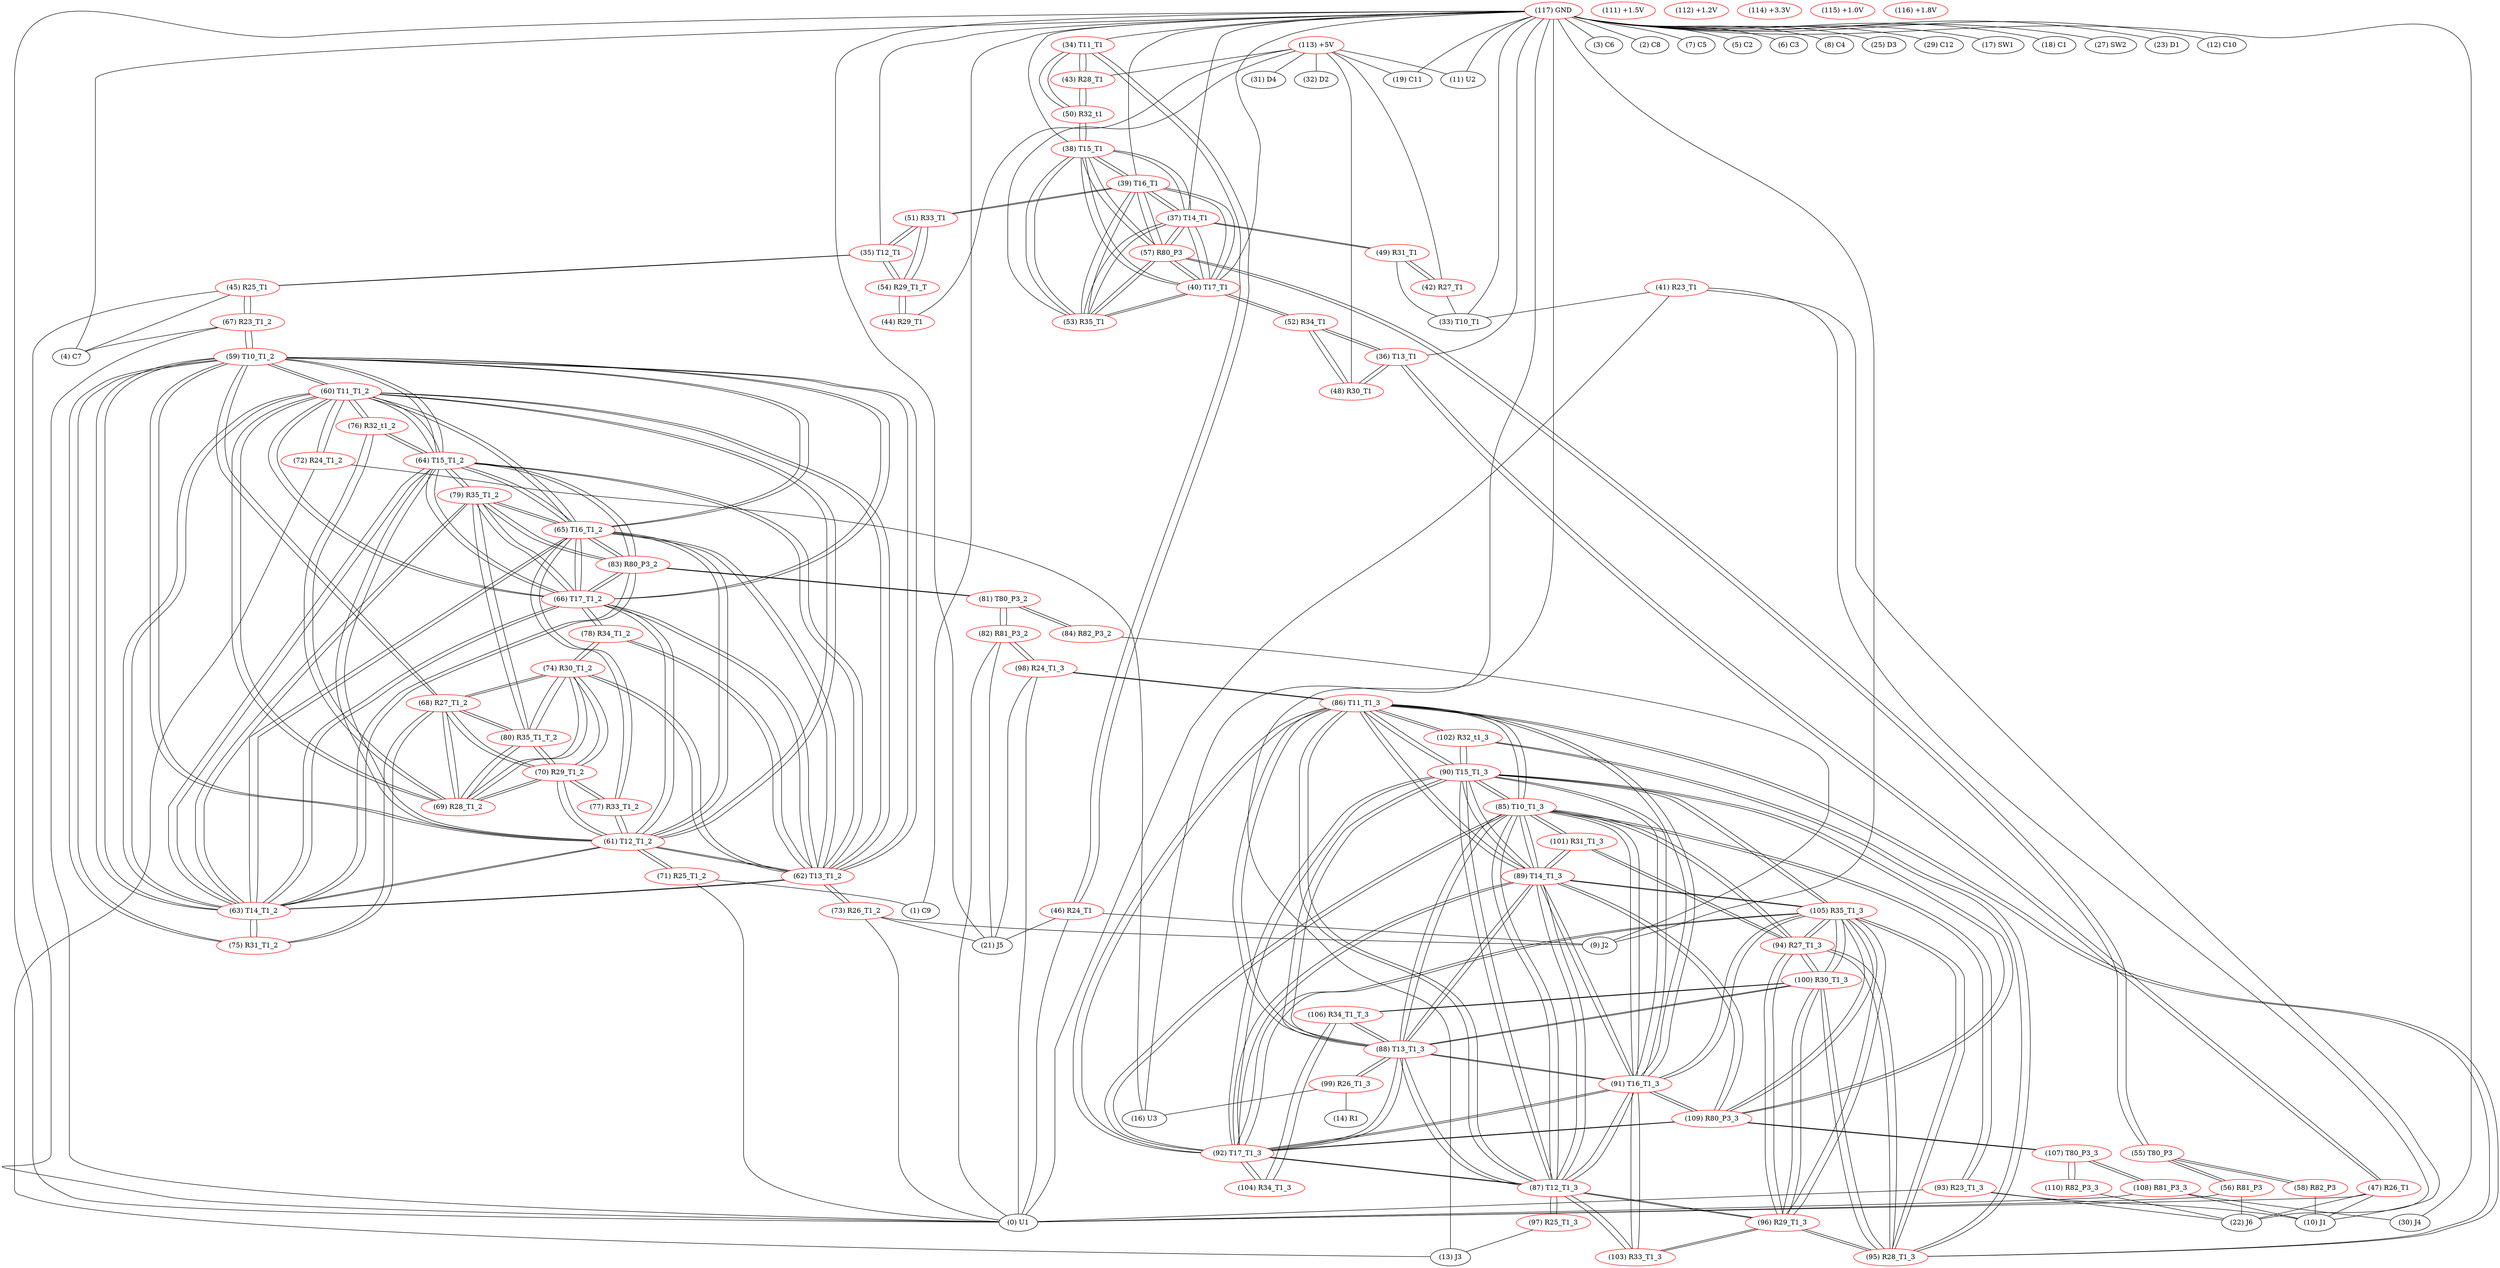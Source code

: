 graph {
	34 [label="(34) T11_T1" color=red]
	46 [label="(46) R24_T1"]
	43 [label="(43) R28_T1"]
	50 [label="(50) R32_t1"]
	35 [label="(35) T12_T1" color=red]
	51 [label="(51) R33_T1"]
	54 [label="(54) R29_T1_T"]
	45 [label="(45) R25_T1"]
	36 [label="(36) T13_T1" color=red]
	48 [label="(48) R30_T1"]
	52 [label="(52) R34_T1"]
	47 [label="(47) R26_T1"]
	37 [label="(37) T14_T1" color=red]
	49 [label="(49) R31_T1"]
	57 [label="(57) R80_P3"]
	40 [label="(40) T17_T1"]
	53 [label="(53) R35_T1"]
	39 [label="(39) T16_T1"]
	38 [label="(38) T15_T1"]
	38 [label="(38) T15_T1" color=red]
	50 [label="(50) R32_t1"]
	57 [label="(57) R80_P3"]
	40 [label="(40) T17_T1"]
	53 [label="(53) R35_T1"]
	39 [label="(39) T16_T1"]
	37 [label="(37) T14_T1"]
	39 [label="(39) T16_T1" color=red]
	51 [label="(51) R33_T1"]
	57 [label="(57) R80_P3"]
	40 [label="(40) T17_T1"]
	53 [label="(53) R35_T1"]
	38 [label="(38) T15_T1"]
	37 [label="(37) T14_T1"]
	40 [label="(40) T17_T1" color=red]
	52 [label="(52) R34_T1"]
	57 [label="(57) R80_P3"]
	53 [label="(53) R35_T1"]
	39 [label="(39) T16_T1"]
	38 [label="(38) T15_T1"]
	37 [label="(37) T14_T1"]
	41 [label="(41) R23_T1" color=red]
	22 [label="(22) J6"]
	10 [label="(10) J1"]
	0 [label="(0) U1"]
	33 [label="(33) T10_T1"]
	42 [label="(42) R27_T1" color=red]
	33 [label="(33) T10_T1"]
	49 [label="(49) R31_T1"]
	43 [label="(43) R28_T1" color=red]
	34 [label="(34) T11_T1"]
	50 [label="(50) R32_t1"]
	44 [label="(44) R29_T1" color=red]
	54 [label="(54) R29_T1_T"]
	45 [label="(45) R25_T1" color=red]
	4 [label="(4) C7"]
	0 [label="(0) U1"]
	67 [label="(67) R23_T1_2"]
	35 [label="(35) T12_T1"]
	46 [label="(46) R24_T1" color=red]
	0 [label="(0) U1"]
	21 [label="(21) J5"]
	9 [label="(9) J2"]
	34 [label="(34) T11_T1"]
	47 [label="(47) R26_T1" color=red]
	0 [label="(0) U1"]
	22 [label="(22) J6"]
	10 [label="(10) J1"]
	36 [label="(36) T13_T1"]
	48 [label="(48) R30_T1" color=red]
	52 [label="(52) R34_T1"]
	36 [label="(36) T13_T1"]
	49 [label="(49) R31_T1" color=red]
	33 [label="(33) T10_T1"]
	42 [label="(42) R27_T1"]
	37 [label="(37) T14_T1"]
	50 [label="(50) R32_t1" color=red]
	38 [label="(38) T15_T1"]
	34 [label="(34) T11_T1"]
	43 [label="(43) R28_T1"]
	51 [label="(51) R33_T1" color=red]
	39 [label="(39) T16_T1"]
	54 [label="(54) R29_T1_T"]
	35 [label="(35) T12_T1"]
	52 [label="(52) R34_T1" color=red]
	40 [label="(40) T17_T1"]
	48 [label="(48) R30_T1"]
	36 [label="(36) T13_T1"]
	53 [label="(53) R35_T1" color=red]
	57 [label="(57) R80_P3"]
	40 [label="(40) T17_T1"]
	39 [label="(39) T16_T1"]
	38 [label="(38) T15_T1"]
	37 [label="(37) T14_T1"]
	54 [label="(54) R29_T1_T" color=red]
	51 [label="(51) R33_T1"]
	35 [label="(35) T12_T1"]
	44 [label="(44) R29_T1"]
	55 [label="(55) T80_P3" color=red]
	56 [label="(56) R81_P3"]
	58 [label="(58) R82_P3"]
	57 [label="(57) R80_P3"]
	56 [label="(56) R81_P3" color=red]
	0 [label="(0) U1"]
	22 [label="(22) J6"]
	55 [label="(55) T80_P3"]
	57 [label="(57) R80_P3" color=red]
	40 [label="(40) T17_T1"]
	53 [label="(53) R35_T1"]
	39 [label="(39) T16_T1"]
	38 [label="(38) T15_T1"]
	37 [label="(37) T14_T1"]
	55 [label="(55) T80_P3"]
	58 [label="(58) R82_P3" color=red]
	10 [label="(10) J1"]
	55 [label="(55) T80_P3"]
	59 [label="(59) T10_T1_2" color=red]
	67 [label="(67) R23_T1_2"]
	75 [label="(75) R31_T1_2"]
	68 [label="(68) R27_T1_2"]
	65 [label="(65) T16_T1_2"]
	66 [label="(66) T17_T1_2"]
	64 [label="(64) T15_T1_2"]
	61 [label="(61) T12_T1_2"]
	63 [label="(63) T14_T1_2"]
	62 [label="(62) T13_T1_2"]
	60 [label="(60) T11_T1_2"]
	60 [label="(60) T11_T1_2" color=red]
	72 [label="(72) R24_T1_2"]
	69 [label="(69) R28_T1_2"]
	76 [label="(76) R32_t1_2"]
	59 [label="(59) T10_T1_2"]
	65 [label="(65) T16_T1_2"]
	66 [label="(66) T17_T1_2"]
	64 [label="(64) T15_T1_2"]
	61 [label="(61) T12_T1_2"]
	63 [label="(63) T14_T1_2"]
	62 [label="(62) T13_T1_2"]
	61 [label="(61) T12_T1_2" color=red]
	77 [label="(77) R33_T1_2"]
	70 [label="(70) R29_T1_2"]
	71 [label="(71) R25_T1_2"]
	59 [label="(59) T10_T1_2"]
	65 [label="(65) T16_T1_2"]
	66 [label="(66) T17_T1_2"]
	64 [label="(64) T15_T1_2"]
	63 [label="(63) T14_T1_2"]
	62 [label="(62) T13_T1_2"]
	60 [label="(60) T11_T1_2"]
	62 [label="(62) T13_T1_2" color=red]
	74 [label="(74) R30_T1_2"]
	78 [label="(78) R34_T1_2"]
	73 [label="(73) R26_T1_2"]
	59 [label="(59) T10_T1_2"]
	65 [label="(65) T16_T1_2"]
	66 [label="(66) T17_T1_2"]
	64 [label="(64) T15_T1_2"]
	61 [label="(61) T12_T1_2"]
	63 [label="(63) T14_T1_2"]
	60 [label="(60) T11_T1_2"]
	63 [label="(63) T14_T1_2" color=red]
	59 [label="(59) T10_T1_2"]
	65 [label="(65) T16_T1_2"]
	66 [label="(66) T17_T1_2"]
	64 [label="(64) T15_T1_2"]
	61 [label="(61) T12_T1_2"]
	62 [label="(62) T13_T1_2"]
	60 [label="(60) T11_T1_2"]
	75 [label="(75) R31_T1_2"]
	83 [label="(83) R80_P3_2"]
	79 [label="(79) R35_T1_2"]
	64 [label="(64) T15_T1_2" color=red]
	76 [label="(76) R32_t1_2"]
	59 [label="(59) T10_T1_2"]
	65 [label="(65) T16_T1_2"]
	66 [label="(66) T17_T1_2"]
	61 [label="(61) T12_T1_2"]
	63 [label="(63) T14_T1_2"]
	62 [label="(62) T13_T1_2"]
	60 [label="(60) T11_T1_2"]
	83 [label="(83) R80_P3_2"]
	79 [label="(79) R35_T1_2"]
	65 [label="(65) T16_T1_2" color=red]
	77 [label="(77) R33_T1_2"]
	59 [label="(59) T10_T1_2"]
	66 [label="(66) T17_T1_2"]
	64 [label="(64) T15_T1_2"]
	61 [label="(61) T12_T1_2"]
	63 [label="(63) T14_T1_2"]
	62 [label="(62) T13_T1_2"]
	60 [label="(60) T11_T1_2"]
	83 [label="(83) R80_P3_2"]
	79 [label="(79) R35_T1_2"]
	66 [label="(66) T17_T1_2" color=red]
	78 [label="(78) R34_T1_2"]
	59 [label="(59) T10_T1_2"]
	65 [label="(65) T16_T1_2"]
	64 [label="(64) T15_T1_2"]
	61 [label="(61) T12_T1_2"]
	63 [label="(63) T14_T1_2"]
	62 [label="(62) T13_T1_2"]
	60 [label="(60) T11_T1_2"]
	83 [label="(83) R80_P3_2"]
	79 [label="(79) R35_T1_2"]
	67 [label="(67) R23_T1_2" color=red]
	4 [label="(4) C7"]
	0 [label="(0) U1"]
	45 [label="(45) R25_T1"]
	59 [label="(59) T10_T1_2"]
	68 [label="(68) R27_T1_2" color=red]
	74 [label="(74) R30_T1_2"]
	80 [label="(80) R35_T1_T_2"]
	70 [label="(70) R29_T1_2"]
	69 [label="(69) R28_T1_2"]
	59 [label="(59) T10_T1_2"]
	75 [label="(75) R31_T1_2"]
	69 [label="(69) R28_T1_2" color=red]
	74 [label="(74) R30_T1_2"]
	80 [label="(80) R35_T1_T_2"]
	70 [label="(70) R29_T1_2"]
	68 [label="(68) R27_T1_2"]
	60 [label="(60) T11_T1_2"]
	76 [label="(76) R32_t1_2"]
	70 [label="(70) R29_T1_2" color=red]
	74 [label="(74) R30_T1_2"]
	80 [label="(80) R35_T1_T_2"]
	69 [label="(69) R28_T1_2"]
	68 [label="(68) R27_T1_2"]
	77 [label="(77) R33_T1_2"]
	61 [label="(61) T12_T1_2"]
	71 [label="(71) R25_T1_2" color=red]
	1 [label="(1) C9"]
	0 [label="(0) U1"]
	61 [label="(61) T12_T1_2"]
	72 [label="(72) R24_T1_2" color=red]
	13 [label="(13) J3"]
	16 [label="(16) U3"]
	60 [label="(60) T11_T1_2"]
	73 [label="(73) R26_T1_2" color=red]
	0 [label="(0) U1"]
	21 [label="(21) J5"]
	9 [label="(9) J2"]
	62 [label="(62) T13_T1_2"]
	74 [label="(74) R30_T1_2" color=red]
	80 [label="(80) R35_T1_T_2"]
	70 [label="(70) R29_T1_2"]
	69 [label="(69) R28_T1_2"]
	68 [label="(68) R27_T1_2"]
	78 [label="(78) R34_T1_2"]
	62 [label="(62) T13_T1_2"]
	75 [label="(75) R31_T1_2" color=red]
	59 [label="(59) T10_T1_2"]
	68 [label="(68) R27_T1_2"]
	63 [label="(63) T14_T1_2"]
	76 [label="(76) R32_t1_2" color=red]
	64 [label="(64) T15_T1_2"]
	60 [label="(60) T11_T1_2"]
	69 [label="(69) R28_T1_2"]
	77 [label="(77) R33_T1_2" color=red]
	65 [label="(65) T16_T1_2"]
	70 [label="(70) R29_T1_2"]
	61 [label="(61) T12_T1_2"]
	78 [label="(78) R34_T1_2" color=red]
	66 [label="(66) T17_T1_2"]
	74 [label="(74) R30_T1_2"]
	62 [label="(62) T13_T1_2"]
	79 [label="(79) R35_T1_2" color=red]
	80 [label="(80) R35_T1_T_2"]
	83 [label="(83) R80_P3_2"]
	66 [label="(66) T17_T1_2"]
	65 [label="(65) T16_T1_2"]
	64 [label="(64) T15_T1_2"]
	63 [label="(63) T14_T1_2"]
	80 [label="(80) R35_T1_T_2" color=red]
	74 [label="(74) R30_T1_2"]
	70 [label="(70) R29_T1_2"]
	69 [label="(69) R28_T1_2"]
	68 [label="(68) R27_T1_2"]
	79 [label="(79) R35_T1_2"]
	81 [label="(81) T80_P3_2" color=red]
	82 [label="(82) R81_P3_2"]
	84 [label="(84) R82_P3_2"]
	83 [label="(83) R80_P3_2"]
	82 [label="(82) R81_P3_2" color=red]
	21 [label="(21) J5"]
	0 [label="(0) U1"]
	98 [label="(98) R24_T1_3"]
	81 [label="(81) T80_P3_2"]
	83 [label="(83) R80_P3_2" color=red]
	66 [label="(66) T17_T1_2"]
	79 [label="(79) R35_T1_2"]
	65 [label="(65) T16_T1_2"]
	64 [label="(64) T15_T1_2"]
	63 [label="(63) T14_T1_2"]
	81 [label="(81) T80_P3_2"]
	84 [label="(84) R82_P3_2" color=red]
	9 [label="(9) J2"]
	81 [label="(81) T80_P3_2"]
	85 [label="(85) T10_T1_3" color=red]
	93 [label="(93) R23_T1_3"]
	101 [label="(101) R31_T1_3"]
	94 [label="(94) R27_T1_3"]
	91 [label="(91) T16_T1_3"]
	92 [label="(92) T17_T1_3"]
	90 [label="(90) T15_T1_3"]
	87 [label="(87) T12_T1_3"]
	89 [label="(89) T14_T1_3"]
	88 [label="(88) T13_T1_3"]
	86 [label="(86) T11_T1_3"]
	86 [label="(86) T11_T1_3" color=red]
	98 [label="(98) R24_T1_3"]
	95 [label="(95) R28_T1_3"]
	102 [label="(102) R32_t1_3"]
	85 [label="(85) T10_T1_3"]
	91 [label="(91) T16_T1_3"]
	92 [label="(92) T17_T1_3"]
	90 [label="(90) T15_T1_3"]
	87 [label="(87) T12_T1_3"]
	89 [label="(89) T14_T1_3"]
	88 [label="(88) T13_T1_3"]
	87 [label="(87) T12_T1_3" color=red]
	103 [label="(103) R33_T1_3"]
	96 [label="(96) R29_T1_3"]
	97 [label="(97) R25_T1_3"]
	85 [label="(85) T10_T1_3"]
	91 [label="(91) T16_T1_3"]
	92 [label="(92) T17_T1_3"]
	90 [label="(90) T15_T1_3"]
	89 [label="(89) T14_T1_3"]
	88 [label="(88) T13_T1_3"]
	86 [label="(86) T11_T1_3"]
	88 [label="(88) T13_T1_3" color=red]
	100 [label="(100) R30_T1_3"]
	106 [label="(106) R34_T1_T_3"]
	99 [label="(99) R26_T1_3"]
	85 [label="(85) T10_T1_3"]
	91 [label="(91) T16_T1_3"]
	92 [label="(92) T17_T1_3"]
	90 [label="(90) T15_T1_3"]
	87 [label="(87) T12_T1_3"]
	89 [label="(89) T14_T1_3"]
	86 [label="(86) T11_T1_3"]
	89 [label="(89) T14_T1_3" color=red]
	85 [label="(85) T10_T1_3"]
	91 [label="(91) T16_T1_3"]
	92 [label="(92) T17_T1_3"]
	90 [label="(90) T15_T1_3"]
	87 [label="(87) T12_T1_3"]
	88 [label="(88) T13_T1_3"]
	86 [label="(86) T11_T1_3"]
	101 [label="(101) R31_T1_3"]
	109 [label="(109) R80_P3_3"]
	105 [label="(105) R35_T1_3"]
	90 [label="(90) T15_T1_3" color=red]
	102 [label="(102) R32_t1_3"]
	85 [label="(85) T10_T1_3"]
	91 [label="(91) T16_T1_3"]
	92 [label="(92) T17_T1_3"]
	87 [label="(87) T12_T1_3"]
	89 [label="(89) T14_T1_3"]
	88 [label="(88) T13_T1_3"]
	86 [label="(86) T11_T1_3"]
	109 [label="(109) R80_P3_3"]
	105 [label="(105) R35_T1_3"]
	91 [label="(91) T16_T1_3" color=red]
	103 [label="(103) R33_T1_3"]
	85 [label="(85) T10_T1_3"]
	92 [label="(92) T17_T1_3"]
	90 [label="(90) T15_T1_3"]
	87 [label="(87) T12_T1_3"]
	89 [label="(89) T14_T1_3"]
	88 [label="(88) T13_T1_3"]
	86 [label="(86) T11_T1_3"]
	109 [label="(109) R80_P3_3"]
	105 [label="(105) R35_T1_3"]
	92 [label="(92) T17_T1_3" color=red]
	104 [label="(104) R34_T1_3"]
	85 [label="(85) T10_T1_3"]
	91 [label="(91) T16_T1_3"]
	90 [label="(90) T15_T1_3"]
	87 [label="(87) T12_T1_3"]
	89 [label="(89) T14_T1_3"]
	88 [label="(88) T13_T1_3"]
	86 [label="(86) T11_T1_3"]
	109 [label="(109) R80_P3_3"]
	105 [label="(105) R35_T1_3"]
	93 [label="(93) R23_T1_3" color=red]
	22 [label="(22) J6"]
	0 [label="(0) U1"]
	10 [label="(10) J1"]
	85 [label="(85) T10_T1_3"]
	94 [label="(94) R27_T1_3" color=red]
	100 [label="(100) R30_T1_3"]
	105 [label="(105) R35_T1_3"]
	96 [label="(96) R29_T1_3"]
	95 [label="(95) R28_T1_3"]
	85 [label="(85) T10_T1_3"]
	101 [label="(101) R31_T1_3"]
	95 [label="(95) R28_T1_3" color=red]
	100 [label="(100) R30_T1_3"]
	105 [label="(105) R35_T1_3"]
	96 [label="(96) R29_T1_3"]
	94 [label="(94) R27_T1_3"]
	86 [label="(86) T11_T1_3"]
	102 [label="(102) R32_t1_3"]
	96 [label="(96) R29_T1_3" color=red]
	100 [label="(100) R30_T1_3"]
	105 [label="(105) R35_T1_3"]
	95 [label="(95) R28_T1_3"]
	94 [label="(94) R27_T1_3"]
	103 [label="(103) R33_T1_3"]
	87 [label="(87) T12_T1_3"]
	97 [label="(97) R25_T1_3" color=red]
	13 [label="(13) J3"]
	87 [label="(87) T12_T1_3"]
	98 [label="(98) R24_T1_3" color=red]
	82 [label="(82) R81_P3_2"]
	21 [label="(21) J5"]
	0 [label="(0) U1"]
	86 [label="(86) T11_T1_3"]
	99 [label="(99) R26_T1_3" color=red]
	16 [label="(16) U3"]
	14 [label="(14) R1"]
	88 [label="(88) T13_T1_3"]
	100 [label="(100) R30_T1_3" color=red]
	105 [label="(105) R35_T1_3"]
	96 [label="(96) R29_T1_3"]
	95 [label="(95) R28_T1_3"]
	94 [label="(94) R27_T1_3"]
	106 [label="(106) R34_T1_T_3"]
	88 [label="(88) T13_T1_3"]
	101 [label="(101) R31_T1_3" color=red]
	85 [label="(85) T10_T1_3"]
	94 [label="(94) R27_T1_3"]
	89 [label="(89) T14_T1_3"]
	102 [label="(102) R32_t1_3" color=red]
	90 [label="(90) T15_T1_3"]
	86 [label="(86) T11_T1_3"]
	95 [label="(95) R28_T1_3"]
	103 [label="(103) R33_T1_3" color=red]
	91 [label="(91) T16_T1_3"]
	96 [label="(96) R29_T1_3"]
	87 [label="(87) T12_T1_3"]
	104 [label="(104) R34_T1_3" color=red]
	92 [label="(92) T17_T1_3"]
	106 [label="(106) R34_T1_T_3"]
	105 [label="(105) R35_T1_3" color=red]
	100 [label="(100) R30_T1_3"]
	96 [label="(96) R29_T1_3"]
	95 [label="(95) R28_T1_3"]
	94 [label="(94) R27_T1_3"]
	109 [label="(109) R80_P3_3"]
	92 [label="(92) T17_T1_3"]
	91 [label="(91) T16_T1_3"]
	90 [label="(90) T15_T1_3"]
	89 [label="(89) T14_T1_3"]
	106 [label="(106) R34_T1_T_3" color=red]
	100 [label="(100) R30_T1_3"]
	88 [label="(88) T13_T1_3"]
	104 [label="(104) R34_T1_3"]
	107 [label="(107) T80_P3_3" color=red]
	108 [label="(108) R81_P3_3"]
	110 [label="(110) R82_P3_3"]
	109 [label="(109) R80_P3_3"]
	108 [label="(108) R81_P3_3" color=red]
	30 [label="(30) J4"]
	10 [label="(10) J1"]
	0 [label="(0) U1"]
	107 [label="(107) T80_P3_3"]
	109 [label="(109) R80_P3_3" color=red]
	92 [label="(92) T17_T1_3"]
	105 [label="(105) R35_T1_3"]
	91 [label="(91) T16_T1_3"]
	90 [label="(90) T15_T1_3"]
	89 [label="(89) T14_T1_3"]
	107 [label="(107) T80_P3_3"]
	110 [label="(110) R82_P3_3" color=red]
	22 [label="(22) J6"]
	107 [label="(107) T80_P3_3"]
	111 [label="(111) +1.5V" color=red]
	112 [label="(112) +1.2V" color=red]
	113 [label="(113) +5V" color=red]
	19 [label="(19) C11"]
	32 [label="(32) D2"]
	31 [label="(31) D4"]
	11 [label="(11) U2"]
	48 [label="(48) R30_T1"]
	53 [label="(53) R35_T1"]
	44 [label="(44) R29_T1"]
	43 [label="(43) R28_T1"]
	42 [label="(42) R27_T1"]
	114 [label="(114) +3.3V" color=red]
	115 [label="(115) +1.0V" color=red]
	116 [label="(116) +1.8V" color=red]
	117 [label="(117) GND" color=red]
	3 [label="(3) C6"]
	2 [label="(2) C8"]
	1 [label="(1) C9"]
	21 [label="(21) J5"]
	7 [label="(7) C5"]
	0 [label="(0) U1"]
	4 [label="(4) C7"]
	5 [label="(5) C2"]
	6 [label="(6) C3"]
	8 [label="(8) C4"]
	25 [label="(25) D3"]
	29 [label="(29) C12"]
	30 [label="(30) J4"]
	17 [label="(17) SW1"]
	18 [label="(18) C1"]
	19 [label="(19) C11"]
	9 [label="(9) J2"]
	27 [label="(27) SW2"]
	23 [label="(23) D1"]
	13 [label="(13) J3"]
	11 [label="(11) U2"]
	16 [label="(16) U3"]
	12 [label="(12) C10"]
	33 [label="(33) T10_T1"]
	39 [label="(39) T16_T1"]
	40 [label="(40) T17_T1"]
	38 [label="(38) T15_T1"]
	35 [label="(35) T12_T1"]
	37 [label="(37) T14_T1"]
	36 [label="(36) T13_T1"]
	34 [label="(34) T11_T1"]
	34 -- 46
	34 -- 43
	34 -- 50
	35 -- 51
	35 -- 54
	35 -- 45
	36 -- 48
	36 -- 52
	36 -- 47
	37 -- 49
	37 -- 57
	37 -- 40
	37 -- 53
	37 -- 39
	37 -- 38
	38 -- 50
	38 -- 57
	38 -- 40
	38 -- 53
	38 -- 39
	38 -- 37
	39 -- 51
	39 -- 57
	39 -- 40
	39 -- 53
	39 -- 38
	39 -- 37
	40 -- 52
	40 -- 57
	40 -- 53
	40 -- 39
	40 -- 38
	40 -- 37
	41 -- 22
	41 -- 10
	41 -- 0
	41 -- 33
	42 -- 33
	42 -- 49
	43 -- 34
	43 -- 50
	44 -- 54
	45 -- 4
	45 -- 0
	45 -- 67
	45 -- 35
	46 -- 0
	46 -- 21
	46 -- 9
	46 -- 34
	47 -- 0
	47 -- 22
	47 -- 10
	47 -- 36
	48 -- 52
	48 -- 36
	49 -- 33
	49 -- 42
	49 -- 37
	50 -- 38
	50 -- 34
	50 -- 43
	51 -- 39
	51 -- 54
	51 -- 35
	52 -- 40
	52 -- 48
	52 -- 36
	53 -- 57
	53 -- 40
	53 -- 39
	53 -- 38
	53 -- 37
	54 -- 51
	54 -- 35
	54 -- 44
	55 -- 56
	55 -- 58
	55 -- 57
	56 -- 0
	56 -- 22
	56 -- 55
	57 -- 40
	57 -- 53
	57 -- 39
	57 -- 38
	57 -- 37
	57 -- 55
	58 -- 10
	58 -- 55
	59 -- 67
	59 -- 75
	59 -- 68
	59 -- 65
	59 -- 66
	59 -- 64
	59 -- 61
	59 -- 63
	59 -- 62
	59 -- 60
	60 -- 72
	60 -- 69
	60 -- 76
	60 -- 59
	60 -- 65
	60 -- 66
	60 -- 64
	60 -- 61
	60 -- 63
	60 -- 62
	61 -- 77
	61 -- 70
	61 -- 71
	61 -- 59
	61 -- 65
	61 -- 66
	61 -- 64
	61 -- 63
	61 -- 62
	61 -- 60
	62 -- 74
	62 -- 78
	62 -- 73
	62 -- 59
	62 -- 65
	62 -- 66
	62 -- 64
	62 -- 61
	62 -- 63
	62 -- 60
	63 -- 59
	63 -- 65
	63 -- 66
	63 -- 64
	63 -- 61
	63 -- 62
	63 -- 60
	63 -- 75
	63 -- 83
	63 -- 79
	64 -- 76
	64 -- 59
	64 -- 65
	64 -- 66
	64 -- 61
	64 -- 63
	64 -- 62
	64 -- 60
	64 -- 83
	64 -- 79
	65 -- 77
	65 -- 59
	65 -- 66
	65 -- 64
	65 -- 61
	65 -- 63
	65 -- 62
	65 -- 60
	65 -- 83
	65 -- 79
	66 -- 78
	66 -- 59
	66 -- 65
	66 -- 64
	66 -- 61
	66 -- 63
	66 -- 62
	66 -- 60
	66 -- 83
	66 -- 79
	67 -- 4
	67 -- 0
	67 -- 45
	67 -- 59
	68 -- 74
	68 -- 80
	68 -- 70
	68 -- 69
	68 -- 59
	68 -- 75
	69 -- 74
	69 -- 80
	69 -- 70
	69 -- 68
	69 -- 60
	69 -- 76
	70 -- 74
	70 -- 80
	70 -- 69
	70 -- 68
	70 -- 77
	70 -- 61
	71 -- 1
	71 -- 0
	71 -- 61
	72 -- 13
	72 -- 16
	72 -- 60
	73 -- 0
	73 -- 21
	73 -- 9
	73 -- 62
	74 -- 80
	74 -- 70
	74 -- 69
	74 -- 68
	74 -- 78
	74 -- 62
	75 -- 59
	75 -- 68
	75 -- 63
	76 -- 64
	76 -- 60
	76 -- 69
	77 -- 65
	77 -- 70
	77 -- 61
	78 -- 66
	78 -- 74
	78 -- 62
	79 -- 80
	79 -- 83
	79 -- 66
	79 -- 65
	79 -- 64
	79 -- 63
	80 -- 74
	80 -- 70
	80 -- 69
	80 -- 68
	80 -- 79
	81 -- 82
	81 -- 84
	81 -- 83
	82 -- 21
	82 -- 0
	82 -- 98
	82 -- 81
	83 -- 66
	83 -- 79
	83 -- 65
	83 -- 64
	83 -- 63
	83 -- 81
	84 -- 9
	84 -- 81
	85 -- 93
	85 -- 101
	85 -- 94
	85 -- 91
	85 -- 92
	85 -- 90
	85 -- 87
	85 -- 89
	85 -- 88
	85 -- 86
	86 -- 98
	86 -- 95
	86 -- 102
	86 -- 85
	86 -- 91
	86 -- 92
	86 -- 90
	86 -- 87
	86 -- 89
	86 -- 88
	87 -- 103
	87 -- 96
	87 -- 97
	87 -- 85
	87 -- 91
	87 -- 92
	87 -- 90
	87 -- 89
	87 -- 88
	87 -- 86
	88 -- 100
	88 -- 106
	88 -- 99
	88 -- 85
	88 -- 91
	88 -- 92
	88 -- 90
	88 -- 87
	88 -- 89
	88 -- 86
	89 -- 85
	89 -- 91
	89 -- 92
	89 -- 90
	89 -- 87
	89 -- 88
	89 -- 86
	89 -- 101
	89 -- 109
	89 -- 105
	90 -- 102
	90 -- 85
	90 -- 91
	90 -- 92
	90 -- 87
	90 -- 89
	90 -- 88
	90 -- 86
	90 -- 109
	90 -- 105
	91 -- 103
	91 -- 85
	91 -- 92
	91 -- 90
	91 -- 87
	91 -- 89
	91 -- 88
	91 -- 86
	91 -- 109
	91 -- 105
	92 -- 104
	92 -- 85
	92 -- 91
	92 -- 90
	92 -- 87
	92 -- 89
	92 -- 88
	92 -- 86
	92 -- 109
	92 -- 105
	93 -- 22
	93 -- 0
	93 -- 10
	93 -- 85
	94 -- 100
	94 -- 105
	94 -- 96
	94 -- 95
	94 -- 85
	94 -- 101
	95 -- 100
	95 -- 105
	95 -- 96
	95 -- 94
	95 -- 86
	95 -- 102
	96 -- 100
	96 -- 105
	96 -- 95
	96 -- 94
	96 -- 103
	96 -- 87
	97 -- 13
	97 -- 87
	98 -- 82
	98 -- 21
	98 -- 0
	98 -- 86
	99 -- 16
	99 -- 14
	99 -- 88
	100 -- 105
	100 -- 96
	100 -- 95
	100 -- 94
	100 -- 106
	100 -- 88
	101 -- 85
	101 -- 94
	101 -- 89
	102 -- 90
	102 -- 86
	102 -- 95
	103 -- 91
	103 -- 96
	103 -- 87
	104 -- 92
	104 -- 106
	105 -- 100
	105 -- 96
	105 -- 95
	105 -- 94
	105 -- 109
	105 -- 92
	105 -- 91
	105 -- 90
	105 -- 89
	106 -- 100
	106 -- 88
	106 -- 104
	107 -- 108
	107 -- 110
	107 -- 109
	108 -- 30
	108 -- 10
	108 -- 0
	108 -- 107
	109 -- 92
	109 -- 105
	109 -- 91
	109 -- 90
	109 -- 89
	109 -- 107
	110 -- 22
	110 -- 107
	113 -- 19
	113 -- 32
	113 -- 31
	113 -- 11
	113 -- 48
	113 -- 53
	113 -- 44
	113 -- 43
	113 -- 42
	117 -- 3
	117 -- 2
	117 -- 1
	117 -- 21
	117 -- 7
	117 -- 0
	117 -- 4
	117 -- 5
	117 -- 6
	117 -- 8
	117 -- 25
	117 -- 29
	117 -- 30
	117 -- 17
	117 -- 18
	117 -- 19
	117 -- 9
	117 -- 27
	117 -- 23
	117 -- 13
	117 -- 11
	117 -- 16
	117 -- 12
	117 -- 33
	117 -- 39
	117 -- 40
	117 -- 38
	117 -- 35
	117 -- 37
	117 -- 36
	117 -- 34
}